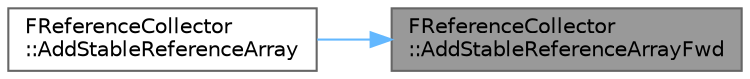digraph "FReferenceCollector::AddStableReferenceArrayFwd"
{
 // INTERACTIVE_SVG=YES
 // LATEX_PDF_SIZE
  bgcolor="transparent";
  edge [fontname=Helvetica,fontsize=10,labelfontname=Helvetica,labelfontsize=10];
  node [fontname=Helvetica,fontsize=10,shape=box,height=0.2,width=0.4];
  rankdir="RL";
  Node1 [id="Node000001",label="FReferenceCollector\l::AddStableReferenceArrayFwd",height=0.2,width=0.4,color="gray40", fillcolor="grey60", style="filled", fontcolor="black",tooltip=" "];
  Node1 -> Node2 [id="edge1_Node000001_Node000002",dir="back",color="steelblue1",style="solid",tooltip=" "];
  Node2 [id="Node000002",label="FReferenceCollector\l::AddStableReferenceArray",height=0.2,width=0.4,color="grey40", fillcolor="white", style="filled",URL="$d9/d05/classFReferenceCollector.html#ae4a7219ce6ced24d1eba05c2329ca119",tooltip=" "];
}
